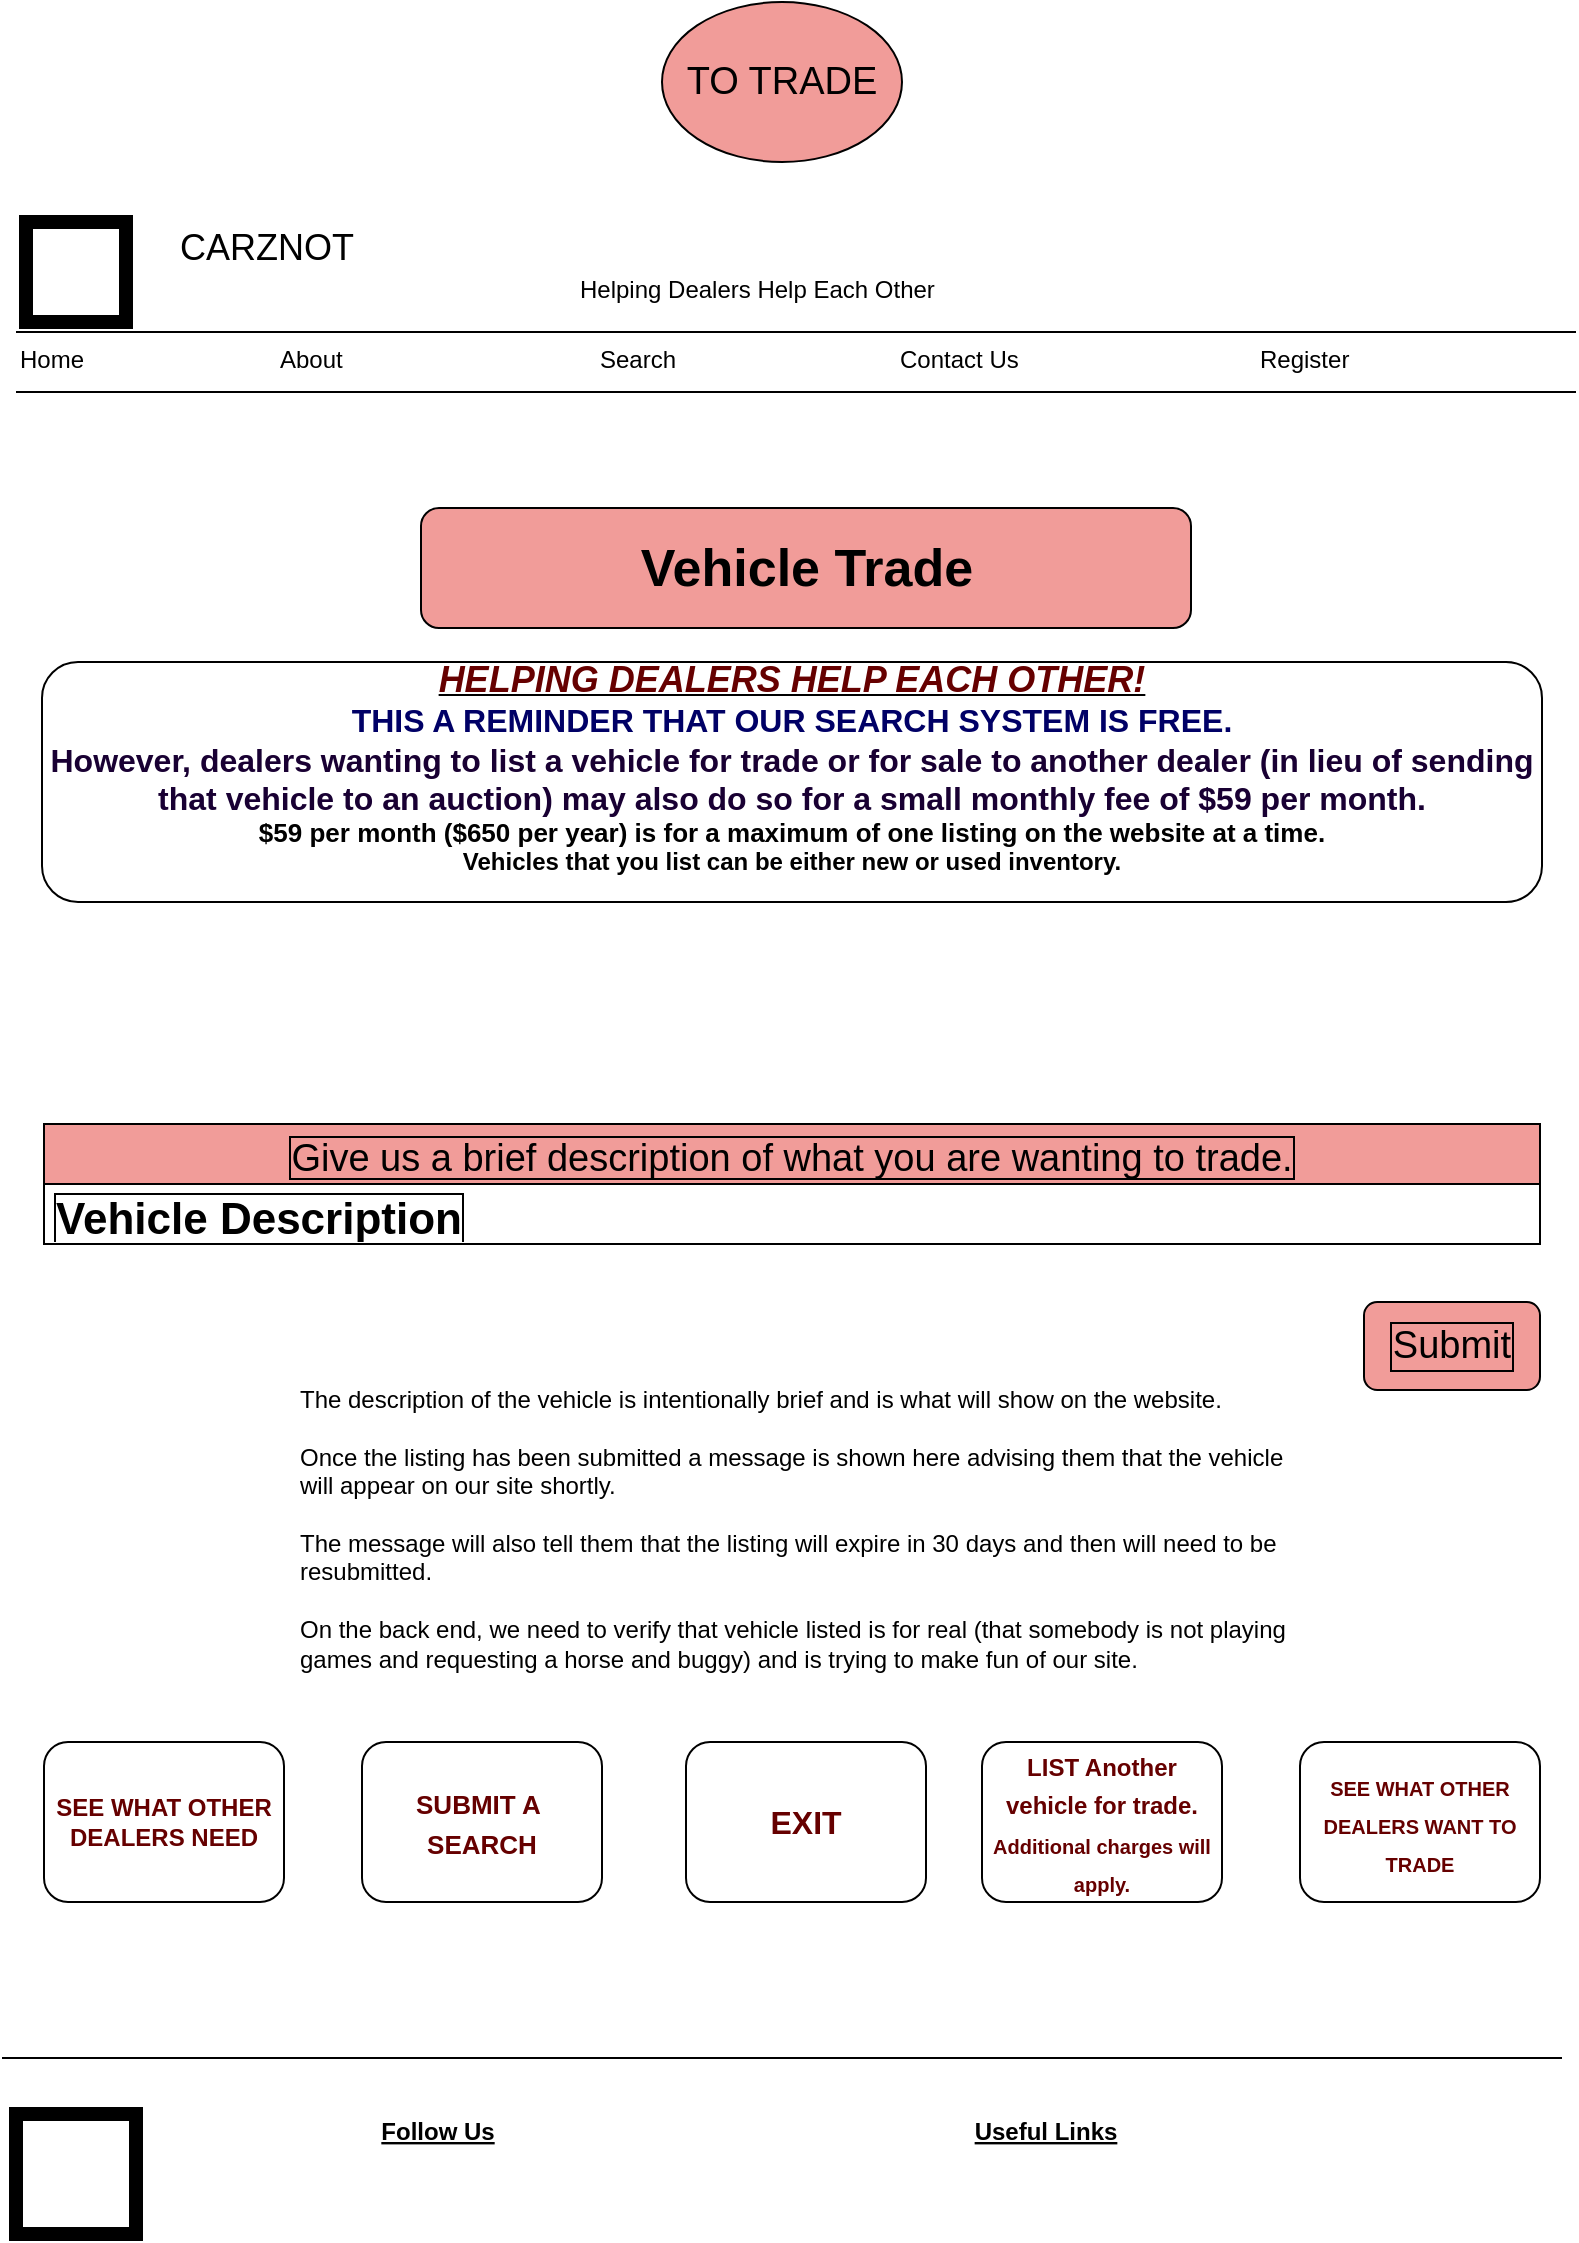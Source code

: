 <mxfile version="20.3.0" type="device"><diagram id="KKP8RIp_vZQeMN0NmYHn" name="Page-1"><mxGraphModel dx="1102" dy="865" grid="1" gridSize="10" guides="1" tooltips="1" connect="1" arrows="1" fold="1" page="1" pageScale="1" pageWidth="850" pageHeight="1100" math="0" shadow="0"><root><mxCell id="0"/><mxCell id="1" parent="0"/><mxCell id="6qIkoUWpGjzLv7KhZxep-1" value="CARZNOT" style="text;spacingTop=-5;fontSize=18;fontStyle=0" parent="1" vertex="1"><mxGeometry x="277" y="210" width="230" height="20" as="geometry"/></mxCell><mxCell id="6qIkoUWpGjzLv7KhZxep-2" value="" style="line;strokeWidth=1" parent="1" vertex="1"><mxGeometry x="197" y="260" width="780" height="10" as="geometry"/></mxCell><mxCell id="6qIkoUWpGjzLv7KhZxep-3" value="" style="line;strokeWidth=1" parent="1" vertex="1"><mxGeometry x="197" y="290" width="780" height="10" as="geometry"/></mxCell><mxCell id="6qIkoUWpGjzLv7KhZxep-4" value="Home" style="text;spacingTop=-5;" parent="1" vertex="1"><mxGeometry x="197" y="270" width="30" height="20" as="geometry"/></mxCell><mxCell id="6qIkoUWpGjzLv7KhZxep-5" value="About" style="text;spacingTop=-5;" parent="1" vertex="1"><mxGeometry x="327.0" y="270.0" width="30" height="20" as="geometry"/></mxCell><mxCell id="6qIkoUWpGjzLv7KhZxep-6" value="Contact Us" style="text;spacingTop=-5;" parent="1" vertex="1"><mxGeometry x="637.0" y="270" width="30" height="20" as="geometry"/></mxCell><mxCell id="6qIkoUWpGjzLv7KhZxep-7" value="Search" style="text;spacingTop=-5;" parent="1" vertex="1"><mxGeometry x="487" y="270.0" width="30" height="20" as="geometry"/></mxCell><mxCell id="6qIkoUWpGjzLv7KhZxep-10" value="Register" style="text;spacingTop=-5;" parent="1" vertex="1"><mxGeometry x="817.0" y="270" width="30" height="20" as="geometry"/></mxCell><mxCell id="6qIkoUWpGjzLv7KhZxep-11" value="Helping Dealers Help Each Other" style="text;spacingTop=-5;" parent="1" vertex="1"><mxGeometry x="477.0" y="235" width="30" height="20" as="geometry"/></mxCell><mxCell id="6qIkoUWpGjzLv7KhZxep-12" value="" style="line;strokeWidth=1" parent="1" vertex="1"><mxGeometry x="190" y="1123" width="780" height="10" as="geometry"/></mxCell><mxCell id="6qIkoUWpGjzLv7KhZxep-13" value="Logo" style="text;spacingTop=-5;align=center" parent="1" vertex="1"><mxGeometry x="207" y="1166" width="40" height="40" as="geometry"/></mxCell><mxCell id="6qIkoUWpGjzLv7KhZxep-14" value="Follow Us" style="text;spacingTop=-5;align=center;fontStyle=5" parent="1" vertex="1"><mxGeometry x="388" y="1156" width="40" height="30" as="geometry"/></mxCell><mxCell id="6qIkoUWpGjzLv7KhZxep-15" value="" style="whiteSpace=wrap;html=1;aspect=fixed;strokeWidth=7;" parent="1" vertex="1"><mxGeometry x="197" y="1156" width="60" height="60" as="geometry"/></mxCell><mxCell id="6qIkoUWpGjzLv7KhZxep-16" value="" style="whiteSpace=wrap;html=1;aspect=fixed;strokeWidth=7;" parent="1" vertex="1"><mxGeometry x="202" y="210" width="50" height="50" as="geometry"/></mxCell><mxCell id="6qIkoUWpGjzLv7KhZxep-17" value="Useful Links" style="text;spacingTop=-5;align=center;fontStyle=5" parent="1" vertex="1"><mxGeometry x="692" y="1156" width="40" height="30" as="geometry"/></mxCell><mxCell id="6qIkoUWpGjzLv7KhZxep-18" value="&lt;span style=&quot;font-size: 19px;&quot;&gt;TO TRADE&lt;/span&gt;" style="ellipse;whiteSpace=wrap;html=1;fillColor=#F19C99;" parent="1" vertex="1"><mxGeometry x="520" y="100" width="120" height="80" as="geometry"/></mxCell><mxCell id="6qIkoUWpGjzLv7KhZxep-19" value="Vehicle Trade" style="rounded=1;whiteSpace=wrap;html=1;fontSize=26;fillColor=#F19C99;fontStyle=1" parent="1" vertex="1"><mxGeometry x="399.5" y="353" width="385" height="60" as="geometry"/></mxCell><mxCell id="6qIkoUWpGjzLv7KhZxep-21" value="Give us a brief description of what you are wanting to trade." style="swimlane;fontStyle=0;childLayout=stackLayout;horizontal=1;startSize=30;horizontalStack=0;resizeParent=1;resizeParentMax=0;resizeLast=0;collapsible=1;marginBottom=0;labelBorderColor=default;fontSize=19;fillColor=#F19C99;" parent="1" vertex="1"><mxGeometry x="211" y="661" width="748" height="60" as="geometry"/></mxCell><mxCell id="6qIkoUWpGjzLv7KhZxep-22" value="Vehicle Description" style="text;strokeColor=none;fillColor=none;align=left;verticalAlign=middle;spacingLeft=4;spacingRight=4;overflow=hidden;points=[[0,0.5],[1,0.5]];portConstraint=eastwest;rotatable=0;labelBorderColor=default;fontSize=22;fontStyle=1" parent="6qIkoUWpGjzLv7KhZxep-21" vertex="1"><mxGeometry y="30" width="748" height="30" as="geometry"/></mxCell><mxCell id="6qIkoUWpGjzLv7KhZxep-25" value="The description of the vehicle is intentionally brief and is what will show on the website.&#10;&#10;Once the listing has been submitted a message is shown here advising them that the vehicle will appear on our site shortly.&#10;&#10;The message will also tell them that the listing will expire in 30 days and then will need to be resubmitted.&#10;&#10;On the back end, we need to verify that vehicle listed is for real (that somebody is not playing games and requesting a horse and buggy) and is trying to make fun of our site.&#10;&#10;&#10;" style="text;spacingTop=-5;whiteSpace=wrap;align=left" parent="1" vertex="1"><mxGeometry x="337" y="790" width="510" height="163" as="geometry"/></mxCell><mxCell id="6qIkoUWpGjzLv7KhZxep-26" value="Submit" style="rounded=1;whiteSpace=wrap;html=1;labelBorderColor=default;fontSize=19;fillColor=#F19C99;" parent="1" vertex="1"><mxGeometry x="871" y="750" width="88" height="44" as="geometry"/></mxCell><mxCell id="6qIkoUWpGjzLv7KhZxep-27" value="&lt;u style=&quot;font-size: 18px;&quot;&gt;&lt;b style=&quot;&quot;&gt;&lt;i style=&quot;&quot;&gt;&lt;font color=&quot;#660000&quot;&gt;HELPING DEALERS HELP EACH OTHER!&lt;/font&gt;&lt;/i&gt;&lt;/b&gt;&lt;/u&gt;&lt;br&gt;&lt;b style=&quot;&quot;&gt;&lt;font style=&quot;&quot;&gt;&lt;font style=&quot;font-size: 16px;&quot; color=&quot;#000066&quot;&gt;THIS A REMINDER THAT OUR SEARCH SYSTEM IS FREE.&lt;/font&gt;&lt;br&gt;&lt;font style=&quot;font-size: 16px;&quot; color=&quot;#190033&quot;&gt;However, dealers wanting to list a vehicle for trade or for sale to another dealer (in lieu of sending that vehicle to an auction) may also do so for a small monthly fee of $59 per month.&lt;br&gt;&lt;/font&gt;&lt;font style=&quot;font-size: 13px;&quot;&gt;$59 per month ($650 per year) is for a maximum of one listing on the website at a time.&lt;br&gt;&lt;/font&gt;Vehicles that you list can be either new or used inventory.&lt;br&gt;&lt;br&gt;&lt;/font&gt;&lt;/b&gt;" style="rounded=1;whiteSpace=wrap;html=1;" parent="1" vertex="1"><mxGeometry x="210" y="430" width="750" height="120" as="geometry"/></mxCell><mxCell id="6qIkoUWpGjzLv7KhZxep-28" value="SEE WHAT OTHER DEALERS NEED" style="rounded=1;whiteSpace=wrap;html=1;fontSize=12;fontColor=#660000;fontStyle=1;labelBackgroundColor=default;" parent="1" vertex="1"><mxGeometry x="211" y="970" width="120" height="80" as="geometry"/></mxCell><mxCell id="6qIkoUWpGjzLv7KhZxep-30" value="&lt;font style=&quot;font-size: 10px;&quot;&gt;&lt;b&gt;SEE WHAT OTHER DEALERS WANT TO TRADE&lt;/b&gt;&lt;/font&gt;" style="rounded=1;whiteSpace=wrap;html=1;fontSize=16;fontColor=#660000;" parent="1" vertex="1"><mxGeometry x="839" y="970" width="120" height="80" as="geometry"/></mxCell><mxCell id="6qIkoUWpGjzLv7KhZxep-31" value="&lt;font style=&quot;font-size: 13px;&quot;&gt;&lt;b&gt;SUBMIT A&amp;nbsp; SEARCH&lt;/b&gt;&lt;/font&gt;" style="rounded=1;whiteSpace=wrap;html=1;fontSize=16;fontColor=#660000;" parent="1" vertex="1"><mxGeometry x="370" y="970" width="120" height="80" as="geometry"/></mxCell><mxCell id="6qIkoUWpGjzLv7KhZxep-32" value="&lt;font style=&quot;&quot;&gt;&lt;b style=&quot;&quot;&gt;&lt;font style=&quot;font-size: 12px;&quot;&gt;LIST Another vehicle for trade.&lt;/font&gt;&lt;br&gt;&lt;font style=&quot;font-size: 10px;&quot;&gt;Additional charges will apply.&lt;/font&gt;&lt;br&gt;&lt;/b&gt;&lt;/font&gt;" style="rounded=1;whiteSpace=wrap;html=1;fontSize=16;fontColor=#660000;" parent="1" vertex="1"><mxGeometry x="680" y="970" width="120" height="80" as="geometry"/></mxCell><mxCell id="6qIkoUWpGjzLv7KhZxep-33" value="EXIT" style="rounded=1;whiteSpace=wrap;html=1;fontSize=16;fontColor=#660000;fontStyle=1" parent="1" vertex="1"><mxGeometry x="532" y="970" width="120" height="80" as="geometry"/></mxCell></root></mxGraphModel></diagram></mxfile>